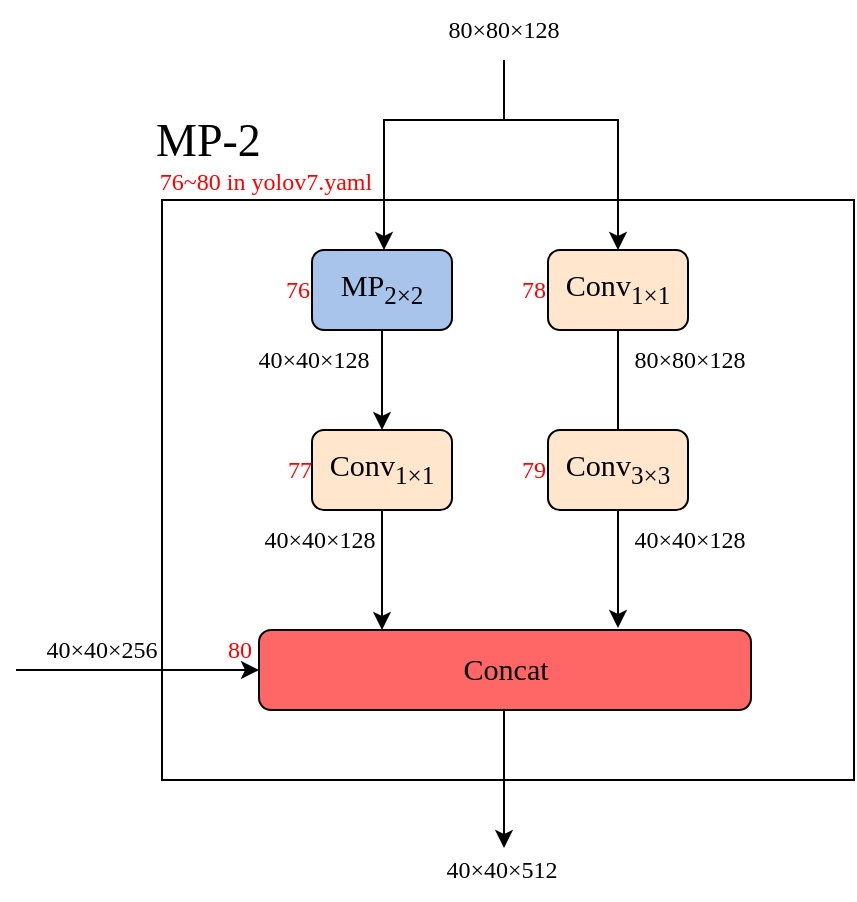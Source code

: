 <mxfile version="20.8.5" type="device"><diagram id="Tns1sgvRXTUK89OoXeb2" name="第 1 页"><mxGraphModel dx="1434" dy="-3930" grid="1" gridSize="10" guides="1" tooltips="1" connect="1" arrows="1" fold="1" page="1" pageScale="1" pageWidth="827" pageHeight="1169" math="0" shadow="0"><root><mxCell id="0"/><mxCell id="1" parent="0"/><mxCell id="YBVT7ZyGgSmx428wdxI2-1" value="" style="rounded=0;whiteSpace=wrap;html=1;fontFamily=Times New Roman;" parent="1" vertex="1"><mxGeometry x="273" y="4850" width="346" height="290" as="geometry"/></mxCell><mxCell id="YBVT7ZyGgSmx428wdxI2-2" value="" style="edgeStyle=orthogonalEdgeStyle;rounded=0;orthogonalLoop=1;jettySize=auto;html=1;exitX=0.5;exitY=1;exitDx=0;exitDy=0;fontFamily=Times New Roman;" parent="1" source="YBVT7ZyGgSmx428wdxI2-12" target="YBVT7ZyGgSmx428wdxI2-4" edge="1"><mxGeometry relative="1" as="geometry"><mxPoint x="445" y="4810" as="sourcePoint"/><Array as="points"><mxPoint x="444" y="4810"/><mxPoint x="501" y="4810"/></Array></mxGeometry></mxCell><mxCell id="YBVT7ZyGgSmx428wdxI2-3" value="&lt;div style=&quot;font-size: 11.3pt;&quot;&gt;&lt;span style=&quot;background-color: rgb(169, 196, 235);&quot;&gt;MP&lt;/span&gt;&lt;sub style=&quot;border-color: var(--border-color);&quot;&gt;2×2&lt;/sub&gt;&lt;br&gt;&lt;/div&gt;" style="rounded=1;whiteSpace=wrap;html=1;labelBackgroundColor=none;fontSize=23;fillColor=#a9c4eb;strokeColor=#000000;fontFamily=Times New Roman;" parent="1" vertex="1"><mxGeometry x="348" y="4875" width="70" height="40" as="geometry"/></mxCell><mxCell id="YBVT7ZyGgSmx428wdxI2-4" value="&lt;div style=&quot;font-size: 11.3pt;&quot;&gt;&lt;span style=&quot;background-color: rgb(255, 230, 204);&quot;&gt;Conv&lt;sub&gt;1&lt;/sub&gt;&lt;/span&gt;&lt;sub style=&quot;background-color: initial; border-color: var(--border-color);&quot;&gt;×1&lt;/sub&gt;&lt;/div&gt;" style="rounded=1;whiteSpace=wrap;html=1;labelBackgroundColor=none;fontSize=23;fillColor=#FFE6CC;strokeColor=#000000;fontFamily=Times New Roman;" parent="1" vertex="1"><mxGeometry x="466" y="4875" width="70" height="40" as="geometry"/></mxCell><mxCell id="YBVT7ZyGgSmx428wdxI2-5" value="" style="edgeStyle=orthogonalEdgeStyle;rounded=0;orthogonalLoop=1;jettySize=auto;html=1;fontFamily=Times New Roman;startArrow=none;exitX=0.5;exitY=1;exitDx=0;exitDy=0;" parent="1" source="YBVT7ZyGgSmx428wdxI2-12" edge="1"><mxGeometry relative="1" as="geometry"><mxPoint x="501" y="4780" as="sourcePoint"/><Array as="points"><mxPoint x="444" y="4810"/><mxPoint x="384" y="4810"/></Array><mxPoint x="384.0" y="4875" as="targetPoint"/></mxGeometry></mxCell><mxCell id="YBVT7ZyGgSmx428wdxI2-6" value="&lt;font color=&quot;#ff0000&quot;&gt;78&lt;/font&gt;" style="text;html=1;strokeColor=none;fillColor=none;align=center;verticalAlign=middle;whiteSpace=wrap;rounded=0;fontFamily=Times New Roman;" parent="1" vertex="1"><mxGeometry x="449" y="4880" width="20" height="30" as="geometry"/></mxCell><mxCell id="YBVT7ZyGgSmx428wdxI2-7" value="&lt;font color=&quot;#ff0000&quot;&gt;76&lt;/font&gt;" style="text;html=1;strokeColor=none;fillColor=none;align=center;verticalAlign=middle;whiteSpace=wrap;rounded=0;fontFamily=Times New Roman;" parent="1" vertex="1"><mxGeometry x="331" y="4880" width="20" height="30" as="geometry"/></mxCell><mxCell id="YBVT7ZyGgSmx428wdxI2-8" style="edgeStyle=orthogonalEdgeStyle;rounded=0;orthogonalLoop=1;jettySize=auto;html=1;exitX=0.5;exitY=1;exitDx=0;exitDy=0;entryX=0.5;entryY=0;entryDx=0;entryDy=0;fontFamily=Times New Roman;" parent="1" source="YBVT7ZyGgSmx428wdxI2-3" target="YBVT7ZyGgSmx428wdxI2-14" edge="1"><mxGeometry relative="1" as="geometry"><mxPoint x="383" y="5130" as="targetPoint"/></mxGeometry></mxCell><mxCell id="YBVT7ZyGgSmx428wdxI2-9" value="40×40×128" style="text;html=1;strokeColor=none;fillColor=none;align=center;verticalAlign=middle;whiteSpace=wrap;rounded=0;fontFamily=Times New Roman;" parent="1" vertex="1"><mxGeometry x="319" y="4915" width="60" height="30" as="geometry"/></mxCell><mxCell id="YBVT7ZyGgSmx428wdxI2-10" value="80×80×128" style="text;html=1;strokeColor=none;fillColor=none;align=center;verticalAlign=middle;whiteSpace=wrap;rounded=0;fontFamily=Times New Roman;" parent="1" vertex="1"><mxGeometry x="507" y="4915" width="60" height="30" as="geometry"/></mxCell><mxCell id="YBVT7ZyGgSmx428wdxI2-11" value="&lt;div style=&quot;text-align: center;&quot;&gt;MP-2&lt;/div&gt;" style="text;whiteSpace=wrap;html=1;fontSize=23;fontFamily=Times New Roman;fontColor=#000000;" parent="1" vertex="1"><mxGeometry x="267.5" y="4800" width="130" height="40" as="geometry"/></mxCell><mxCell id="YBVT7ZyGgSmx428wdxI2-12" value="&lt;span style=&quot;background-color: rgb(255, 255, 255);&quot;&gt;80×80×128&lt;/span&gt;" style="text;html=1;strokeColor=none;fillColor=none;align=center;verticalAlign=middle;whiteSpace=wrap;rounded=0;fontFamily=Times New Roman;" parent="1" vertex="1"><mxGeometry x="414" y="4750" width="60" height="30" as="geometry"/></mxCell><mxCell id="YBVT7ZyGgSmx428wdxI2-13" style="edgeStyle=orthogonalEdgeStyle;rounded=0;orthogonalLoop=1;jettySize=auto;html=1;exitX=0.5;exitY=1;exitDx=0;exitDy=0;entryX=0.25;entryY=0;entryDx=0;entryDy=0;" parent="1" source="YBVT7ZyGgSmx428wdxI2-14" target="YBVT7ZyGgSmx428wdxI2-22" edge="1"><mxGeometry relative="1" as="geometry"><mxPoint x="383" y="5200" as="targetPoint"/></mxGeometry></mxCell><mxCell id="YBVT7ZyGgSmx428wdxI2-14" value="&lt;div style=&quot;font-size: 11.3pt;&quot;&gt;&lt;span style=&quot;background-color: rgb(255, 230, 204);&quot;&gt;Conv&lt;/span&gt;&lt;sub style=&quot;border-color: var(--border-color);&quot;&gt;1&lt;/sub&gt;&lt;sub style=&quot;background-color: initial; border-color: var(--border-color);&quot;&gt;×1&lt;/sub&gt;&lt;/div&gt;" style="rounded=1;whiteSpace=wrap;html=1;labelBackgroundColor=none;fontSize=23;fillColor=#FFE6CC;strokeColor=#000000;fontFamily=Times New Roman;" parent="1" vertex="1"><mxGeometry x="348" y="4965" width="70" height="40" as="geometry"/></mxCell><mxCell id="YBVT7ZyGgSmx428wdxI2-15" value="&lt;span style=&quot;color: rgb(255, 0, 0);&quot;&gt;77&lt;/span&gt;" style="text;html=1;strokeColor=none;fillColor=none;align=center;verticalAlign=middle;whiteSpace=wrap;rounded=0;fontFamily=Times New Roman;" parent="1" vertex="1"><mxGeometry x="332" y="4970" width="20" height="30" as="geometry"/></mxCell><mxCell id="YBVT7ZyGgSmx428wdxI2-16" style="edgeStyle=orthogonalEdgeStyle;rounded=0;orthogonalLoop=1;jettySize=auto;html=1;exitX=0.5;exitY=1;exitDx=0;exitDy=0;fontColor=#a9c4eb;" parent="1" edge="1"><mxGeometry relative="1" as="geometry"><mxPoint x="501" y="5005" as="sourcePoint"/><mxPoint x="501" y="5064" as="targetPoint"/></mxGeometry></mxCell><mxCell id="YBVT7ZyGgSmx428wdxI2-17" value="" style="edgeStyle=orthogonalEdgeStyle;rounded=0;orthogonalLoop=1;jettySize=auto;html=1;exitX=0.5;exitY=1;exitDx=0;exitDy=0;entryX=0.5;entryY=0;entryDx=0;entryDy=0;fontFamily=Times New Roman;endArrow=none;" parent="1" source="YBVT7ZyGgSmx428wdxI2-4" target="YBVT7ZyGgSmx428wdxI2-18" edge="1"><mxGeometry relative="1" as="geometry"><mxPoint x="499.3" y="5065.96" as="targetPoint"/><mxPoint x="501" y="4915" as="sourcePoint"/></mxGeometry></mxCell><mxCell id="YBVT7ZyGgSmx428wdxI2-18" value="&lt;div style=&quot;font-size: 11.3pt;&quot;&gt;&lt;span style=&quot;background-color: rgb(255, 230, 204);&quot;&gt;Conv&lt;sub&gt;3&lt;/sub&gt;&lt;/span&gt;&lt;sub style=&quot;background-color: initial; border-color: var(--border-color);&quot;&gt;×3&lt;/sub&gt;&lt;/div&gt;" style="rounded=1;whiteSpace=wrap;html=1;labelBackgroundColor=none;fontSize=23;fillColor=#FFE6CC;strokeColor=#000000;fontFamily=Times New Roman;" parent="1" vertex="1"><mxGeometry x="466" y="4965" width="70" height="40" as="geometry"/></mxCell><mxCell id="YBVT7ZyGgSmx428wdxI2-19" value="&lt;font color=&quot;#ff0000&quot;&gt;79&lt;/font&gt;" style="text;html=1;strokeColor=none;fillColor=none;align=center;verticalAlign=middle;whiteSpace=wrap;rounded=0;fontFamily=Times New Roman;" parent="1" vertex="1"><mxGeometry x="449" y="4970" width="20" height="30" as="geometry"/></mxCell><mxCell id="YBVT7ZyGgSmx428wdxI2-20" value="40×40×128" style="text;html=1;strokeColor=none;fillColor=none;align=center;verticalAlign=middle;whiteSpace=wrap;rounded=0;fontFamily=Times New Roman;" parent="1" vertex="1"><mxGeometry x="321.5" y="5005" width="60" height="30" as="geometry"/></mxCell><mxCell id="YBVT7ZyGgSmx428wdxI2-21" value="40×40×128" style="text;html=1;strokeColor=none;fillColor=none;align=center;verticalAlign=middle;whiteSpace=wrap;rounded=0;fontFamily=Times New Roman;" parent="1" vertex="1"><mxGeometry x="507" y="5005" width="60" height="30" as="geometry"/></mxCell><mxCell id="YBVT7ZyGgSmx428wdxI2-22" value="&lt;div style=&quot;font-size: 11.3pt;&quot;&gt;&lt;span style=&quot;background-color: rgb(255, 102, 102);&quot;&gt;Concat&lt;/span&gt;&lt;/div&gt;" style="rounded=1;whiteSpace=wrap;html=1;labelBackgroundColor=none;fontSize=23;fillColor=#FF6666;fontFamily=Times New Roman;" parent="1" vertex="1"><mxGeometry x="321.5" y="5065" width="246" height="40" as="geometry"/></mxCell><mxCell id="YBVT7ZyGgSmx428wdxI2-23" value="" style="endArrow=classic;html=1;rounded=0;entryX=0;entryY=0.5;entryDx=0;entryDy=0;" parent="1" target="YBVT7ZyGgSmx428wdxI2-22" edge="1"><mxGeometry width="50" height="50" relative="1" as="geometry"><mxPoint x="200" y="5085" as="sourcePoint"/><mxPoint x="250" y="4970" as="targetPoint"/></mxGeometry></mxCell><mxCell id="YBVT7ZyGgSmx428wdxI2-24" value="40×40×256" style="text;html=1;strokeColor=none;fillColor=none;align=center;verticalAlign=middle;whiteSpace=wrap;rounded=0;fontFamily=Times New Roman;" parent="1" vertex="1"><mxGeometry x="213" y="5060" width="60" height="30" as="geometry"/></mxCell><mxCell id="YBVT7ZyGgSmx428wdxI2-25" style="edgeStyle=orthogonalEdgeStyle;rounded=0;orthogonalLoop=1;jettySize=auto;html=1;exitX=0.5;exitY=1;exitDx=0;exitDy=0;fontColor=#a9c4eb;entryX=0.5;entryY=0;entryDx=0;entryDy=0;" parent="1" edge="1"><mxGeometry relative="1" as="geometry"><mxPoint x="444.0" y="5174" as="targetPoint"/><mxPoint x="444.0" y="5105" as="sourcePoint"/></mxGeometry></mxCell><mxCell id="YBVT7ZyGgSmx428wdxI2-26" value="40×40×512" style="text;html=1;strokeColor=none;fillColor=none;align=center;verticalAlign=middle;whiteSpace=wrap;rounded=0;fontFamily=Times New Roman;" parent="1" vertex="1"><mxGeometry x="413" y="5170" width="60" height="30" as="geometry"/></mxCell><mxCell id="YBVT7ZyGgSmx428wdxI2-27" value="&lt;font color=&quot;#ff0000&quot;&gt;76~80&amp;nbsp;in yolov7.yaml&lt;/font&gt;" style="text;html=1;strokeColor=none;fillColor=none;align=center;verticalAlign=middle;whiteSpace=wrap;rounded=0;fontFamily=Times New Roman;" parent="1" vertex="1"><mxGeometry x="267.5" y="4826" width="114" height="30" as="geometry"/></mxCell><mxCell id="YBVT7ZyGgSmx428wdxI2-28" value="&lt;font color=&quot;#ff0000&quot;&gt;80&lt;/font&gt;" style="text;html=1;strokeColor=none;fillColor=none;align=center;verticalAlign=middle;whiteSpace=wrap;rounded=0;fontFamily=Times New Roman;" parent="1" vertex="1"><mxGeometry x="301.5" y="5060" width="20" height="30" as="geometry"/></mxCell></root></mxGraphModel></diagram></mxfile>